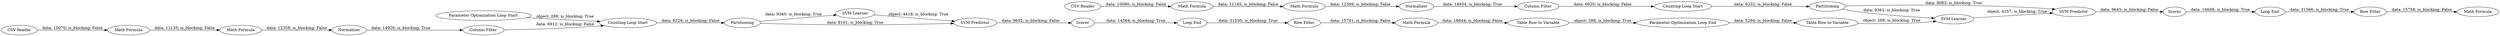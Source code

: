 digraph {
	"858013914275179546_26" [label="Table Row to Variable"]
	"858013914275179546_19" [label=Scorer]
	"858013914275179546_10" [label="Loop End"]
	"858013914275179546_2" [label="CSV Reader"]
	"858013914275179546_25" [label="SVM Learner"]
	"858013914275179546_18" [label="SVM Predictor"]
	"858013914275179546_23" [label="Parameter Optimization Loop Start"]
	"858013914275179546_15" [label=Normalizer]
	"858013914275179546_37" [label=Scorer]
	"858013914275179546_27" [label="Math Formula"]
	"858013914275179546_3" [label=Partitioning]
	"858013914275179546_38" [label="CSV Reader"]
	"858013914275179546_41" [label="Loop End"]
	"858013914275179546_40" [label="Counting Loop Start"]
	"858013914275179546_43" [label="Table Row to Variable"]
	"858013914275179546_39" [label=Partitioning]
	"858013914275179546_21" [label="Row Filter"]
	"858013914275179546_20" [label="Counting Loop Start"]
	"858013914275179546_35" [label="Column Filter"]
	"858013914275179546_31" [label="Math Formula"]
	"858013914275179546_33" [label=Normalizer]
	"858013914275179546_14" [label="Math Formula"]
	"858013914275179546_42" [label="Row Filter"]
	"858013914275179546_22" [label="Math Formula"]
	"858013914275179546_24" [label="Parameter Optimization Loop End"]
	"858013914275179546_36" [label="SVM Predictor"]
	"858013914275179546_32" [label="SVM Learner"]
	"858013914275179546_16" [label="Column Filter"]
	"858013914275179546_13" [label="Math Formula"]
	"858013914275179546_29" [label="Math Formula"]
	"858013914275179546_10" -> "858013914275179546_21" [label="data: 31530; is_blocking: True"]
	"858013914275179546_20" -> "858013914275179546_3" [label="data: 6228; is_blocking: False"]
	"858013914275179546_37" -> "858013914275179546_41" [label="data: 14608; is_blocking: True"]
	"858013914275179546_41" -> "858013914275179546_42" [label="data: 31566; is_blocking: True"]
	"858013914275179546_32" -> "858013914275179546_36" [label="object: 4157; is_blocking: True"]
	"858013914275179546_13" -> "858013914275179546_14" [label="data: 11135; is_blocking: False"]
	"858013914275179546_39" -> "858013914275179546_36" [label="data: 8083; is_blocking: True"]
	"858013914275179546_40" -> "858013914275179546_39" [label="data: 6232; is_blocking: False"]
	"858013914275179546_24" -> "858013914275179546_43" [label="data: 5294; is_blocking: False"]
	"858013914275179546_21" -> "858013914275179546_22" [label="data: 15701; is_blocking: False"]
	"858013914275179546_35" -> "858013914275179546_40" [label="data: 6920; is_blocking: False"]
	"858013914275179546_14" -> "858013914275179546_15" [label="data: 12358; is_blocking: False"]
	"858013914275179546_15" -> "858013914275179546_16" [label="data: 14926; is_blocking: True"]
	"858013914275179546_22" -> "858013914275179546_26" [label="data: 18644; is_blocking: False"]
	"858013914275179546_25" -> "858013914275179546_18" [label="object: 4418; is_blocking: True"]
	"858013914275179546_36" -> "858013914275179546_37" [label="data: 9645; is_blocking: False"]
	"858013914275179546_3" -> "858013914275179546_25" [label="data: 9340; is_blocking: True"]
	"858013914275179546_26" -> "858013914275179546_24" [label="object: 288; is_blocking: True"]
	"858013914275179546_29" -> "858013914275179546_31" [label="data: 11145; is_blocking: False"]
	"858013914275179546_2" -> "858013914275179546_13" [label="data: 10070; is_blocking: False"]
	"858013914275179546_42" -> "858013914275179546_27" [label="data: 15758; is_blocking: False"]
	"858013914275179546_18" -> "858013914275179546_19" [label="data: 9652; is_blocking: False"]
	"858013914275179546_23" -> "858013914275179546_20" [label="object: 288; is_blocking: True"]
	"858013914275179546_31" -> "858013914275179546_33" [label="data: 12369; is_blocking: False"]
	"858013914275179546_33" -> "858013914275179546_35" [label="data: 14934; is_blocking: True"]
	"858013914275179546_16" -> "858013914275179546_20" [label="data: 6912; is_blocking: False"]
	"858013914275179546_39" -> "858013914275179546_32" [label="data: 9361; is_blocking: True"]
	"858013914275179546_3" -> "858013914275179546_18" [label="data: 8101; is_blocking: True"]
	"858013914275179546_43" -> "858013914275179546_32" [label="object: 288; is_blocking: True"]
	"858013914275179546_38" -> "858013914275179546_29" [label="data: 10080; is_blocking: False"]
	"858013914275179546_19" -> "858013914275179546_10" [label="data: 14564; is_blocking: True"]
	rankdir=LR
}

